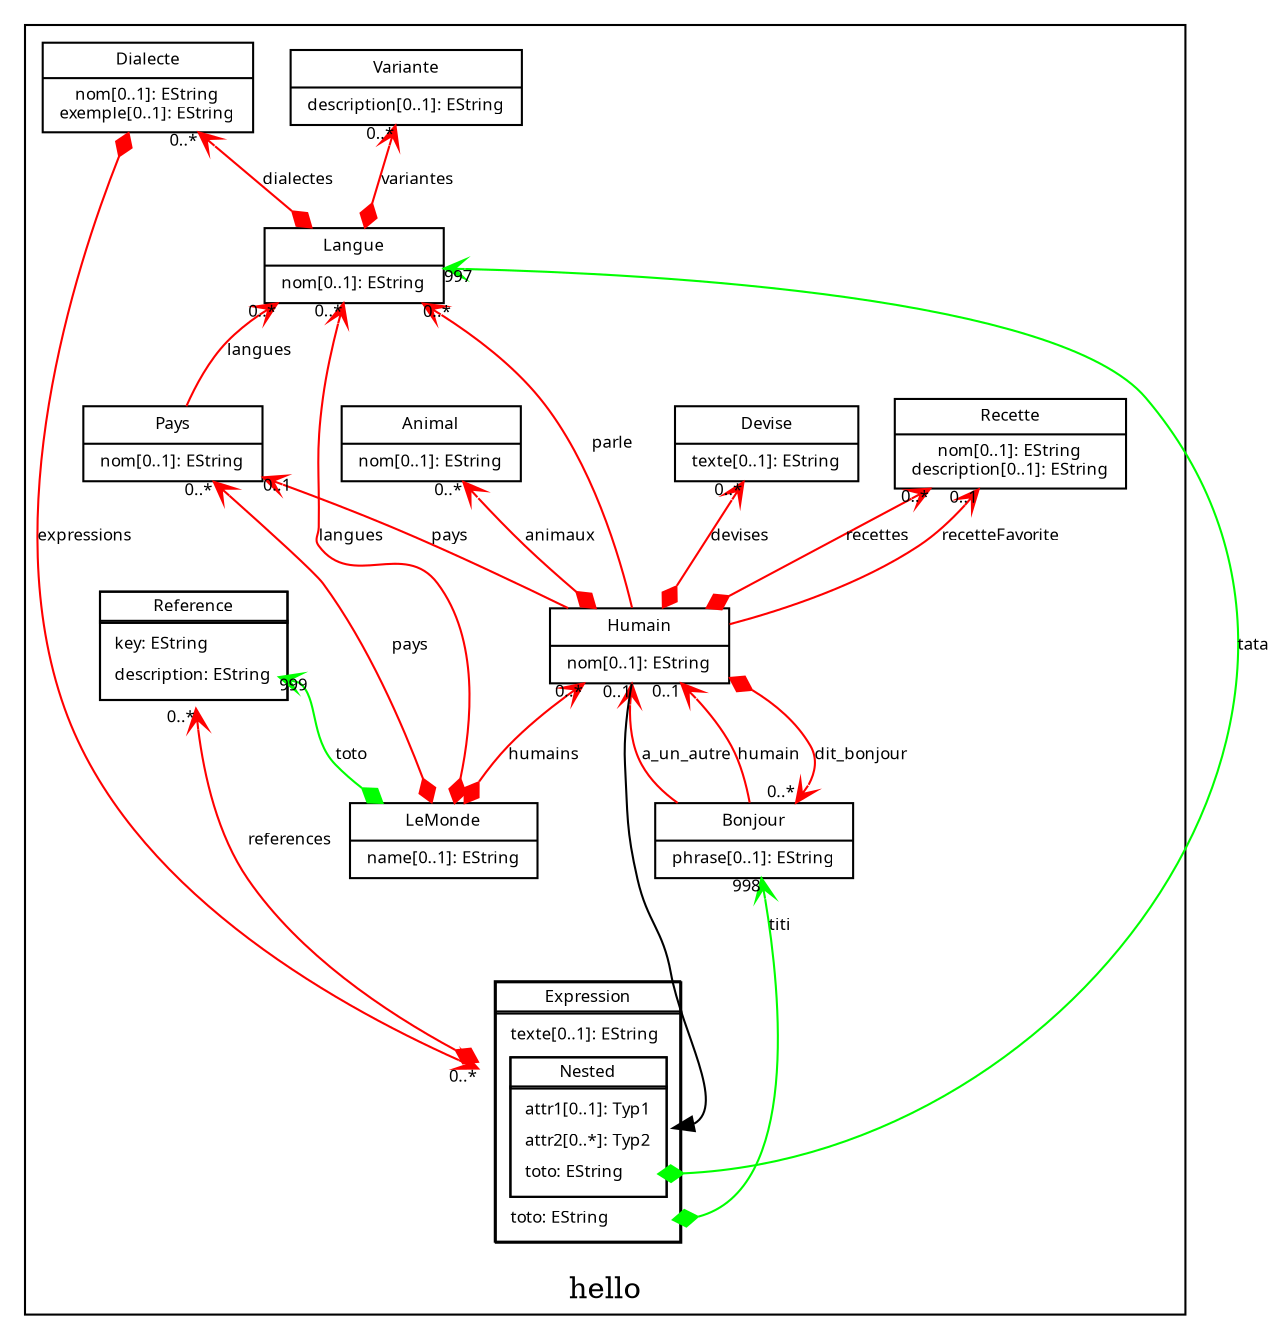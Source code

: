 digraph G { rankdir=BT node [fontname="Verdana",fontsize=8,shape=none] edge [fontname="Verdana",fontsize=8];
subgraph cluster_15081425 /*start subgraph*/{ 
label="hello";

12245160 [
label=< 
<TABLE cellspacing="-1" border="1" >
<TR><TD>Reference</TD> </TR> 
<TR><TD>
<TABLE border="0">
<TR><TD align="left">key: EString</TD> </TR> 
<TR><TD port="there" align="left"  >description: EString</TD> </TR> 
</TABLE>
</TD></TR>
</TABLE>
>
];

6251267 [
label=< 
<TABLE cellspacing="-1" border="1" >
<TR><TD>Expression</TD> </TR> 
<TR><TD>
<TABLE border="0">
<TR><TD align="left">texte[0..1]: EString</TD> </TR> 

<TR><TD port="103">

<TABLE cellspacing="-1" border="1" >
   <TR><TD>Nested</TD> </TR> 
   <TR><TD>
   <TABLE border="0">
   <TR><TD align="left">attr1[0..1]: Typ1</TD> </TR> 
   <TR><TD align="left">attr2[0..*]: Typ2</TD> </TR> 
   <TR><TD port="101" align="left">toto: EString</TD> </TR> 
</TABLE>
</TD></TR>
</TABLE>


</TD></TR> 


<TR><TD port="100" align="left"  >toto: EString</TD> </TR> 
</TABLE>
</TD></TR>
</TABLE>
>
];

18346782 [shape=record,style=filled,	fillcolor=".0 .0 1.0",fontname="Verdana",/*start label*/label="{Dialecte|nom[0..1]: EString\nexemple[0..1]: EString\n}"/*end label*/];
6131844 [shape=record,style=filled,fillcolor=".0 .0 1.0",fontname="Verdana",/*start label*/label="{Variante|description[0..1]: EString\n}"/*end label*/];
31817359 [shape=record,style=filled,fillcolor=".0 .0 1.0",fontname="Verdana",/*start label*/label="{Langue|nom[0..1]: EString\n}"/*end label*/];
8949356 [shape=record,style=filled,fillcolor=".0 .0 1.0",fontname="Verdana",/*start label*/label="{Pays|nom[0..1]: EString\n}"/*end label*/];
14688457 [shape=record,style=filled,fillcolor=".0 .0 1.0",fontname="Verdana",/*start label*/label="{Bonjour|phrase[0..1]: EString\n}"/*end label*/];
20863188 [shape=record,style=filled,fillcolor=".0 .0 1.0",fontname="Verdana",/*start label*/label="{Devise|texte[0..1]: EString\n}"/*end label*/];
3794357 [shape=record,style=filled,fillcolor=".0 .0 1.0",fontname="Verdana",/*start label*/label="{Recette|nom[0..1]: EString\ndescription[0..1]: EString\n}"/*end label*/];
22700073 [shape=record,style=filled,fillcolor=".0 .0 1.0",fontname="Verdana",/*start label*/label="{Animal|nom[0..1]: EString\n}"/*end label*/];
30931963 [shape=record,style=filled,fillcolor=".0 .0 1.0",fontname="Verdana",/*start label*/label="{Humain|nom[0..1]: EString\n}"/*end label*/];
14927396 [shape=record,style=filled,fillcolor=".0 .0 1.0",fontname="Verdana",/*start label*/label="{LeMonde|name[0..1]: EString\n}"/*end label*/];
}/*end subgraph*/
6251267 -> 12245160 [color=red,dir=both,arrowtail=diamond,arrowhead=vee,fontname="Verdana",headlabel="0..*",label="references"];
18346782 -> 6251267 [color=red,dir=both,arrowtail=diamond,arrowhead=vee,fontname="Verdana",headlabel="0..*",label="expressions"];
31817359 -> 18346782 [color=red,dir=both,arrowtail=diamond,arrowhead=vee,fontname="Verdana",headlabel="0..*",label="dialectes"];
31817359 -> 6131844 [color=red,dir=both,arrowtail=diamond,arrowhead=vee,fontname="Verdana",headlabel="0..*",label="variantes"];
8949356 -> 31817359 [color=red,arrowhead=vee,fontname="Verdana",headlabel="0..*",label="langues"];
14927396 -> 8949356 [color=red,dir=both,arrowtail=diamond,arrowhead=vee,fontname="Verdana",headlabel="0..*",label="pays"];
14927396 -> 31817359 [color=red,dir=both,arrowtail=diamond,arrowhead=vee,fontname="Verdana",headlabel="0..*",label="langues"];
14688457 -> 30931963 [color=red,arrowhead=vee,fontname="Verdana",headlabel="0..1",label="a_un_autre"];
14688457 -> 30931963 [color=red,arrowhead=vee,fontname="Verdana",headlabel="0..1",label="humain"];
30931963 -> 14688457 [color=red,dir=both,arrowtail=diamond,arrowhead=vee,fontname="Verdana",headlabel="0..*",label="dit_bonjour"];
30931963 -> 31817359 [color=red,arrowhead=vee,fontname="Verdana",headlabel="0..*",label="parle"];
30931963 -> 8949356 [color=red,arrowhead=vee,fontname="Verdana",headlabel="0..1",label="pays"];
30931963 -> 20863188 [color=red,dir=both,arrowtail=diamond,arrowhead=vee,fontname="Verdana",headlabel="0..*",label="devises"];
30931963 -> 3794357 [color=red,dir=both,arrowtail=diamond,arrowhead=vee,fontname="Verdana",headlabel="0..*",label="recettes"];
30931963 -> 3794357 [color=red,arrowhead=vee,fontname="Verdana",headlabel="0..1",label="recetteFavorite"];
30931963 -> 22700073 [color=red,dir=both,arrowtail=diamond,arrowhead=vee,fontname="Verdana",headlabel="0..*",label="animaux"];
14927396 -> 30931963 [color=red,dir=both,arrowtail=diamond,arrowhead=vee,fontname="Verdana",headlabel="0..*",label="humains"];
14927396 -> 12245160:there [color=green,dir=both,arrowtail=diamond,arrowhead=vee,headlabel="999",label="toto"];
6251267:100 -> 14688457 [color=green,dir=both,arrowtail=diamond,arrowhead=vee,headlabel="998",label="titi"];
6251267:101 -> 31817359 [color=green,dir=both,arrowtail=diamond,arrowhead=vee,headlabel="997",label="tata"];
30931963 -> 6251267:103;
}/*end graph*/